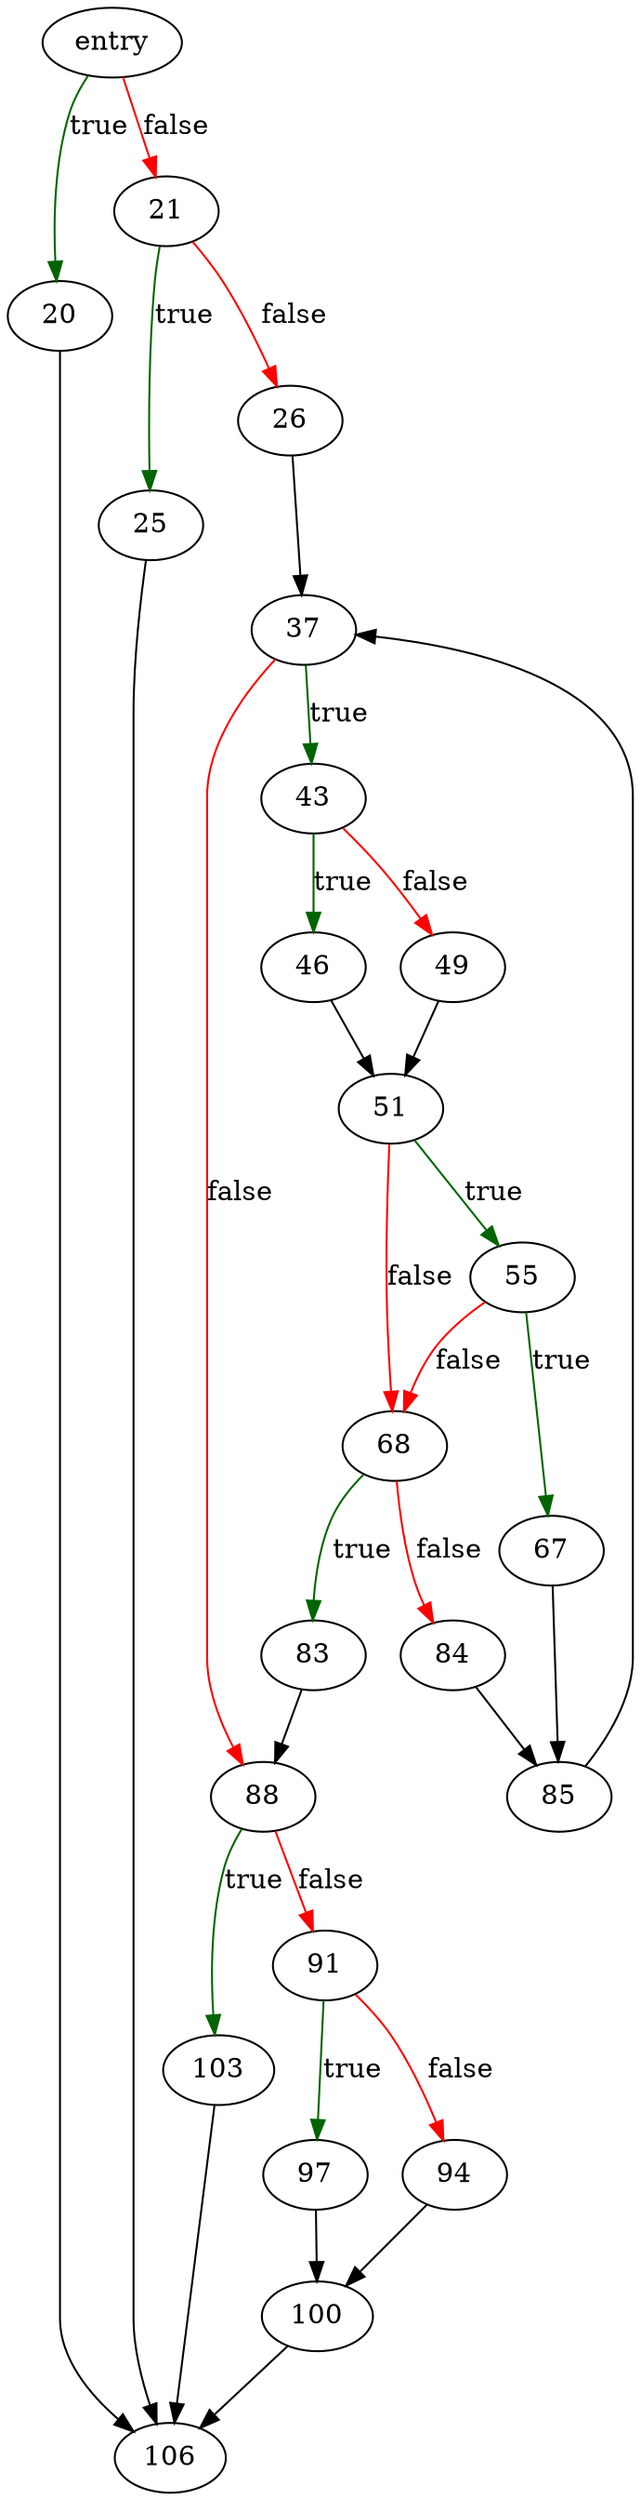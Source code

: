 digraph "sqlite3DropTrigger" {
	// Node definitions.
	3 [label=entry];
	20;
	21;
	25;
	26;
	37;
	43;
	46;
	49;
	51;
	55;
	67;
	68;
	83;
	84;
	85;
	88;
	91;
	94;
	97;
	100;
	103;
	106;

	// Edge definitions.
	3 -> 20 [
		color=darkgreen
		label=true
	];
	3 -> 21 [
		color=red
		label=false
	];
	20 -> 106;
	21 -> 25 [
		color=darkgreen
		label=true
	];
	21 -> 26 [
		color=red
		label=false
	];
	25 -> 106;
	26 -> 37;
	37 -> 43 [
		color=darkgreen
		label=true
	];
	37 -> 88 [
		color=red
		label=false
	];
	43 -> 46 [
		color=darkgreen
		label=true
	];
	43 -> 49 [
		color=red
		label=false
	];
	46 -> 51;
	49 -> 51;
	51 -> 55 [
		color=darkgreen
		label=true
	];
	51 -> 68 [
		color=red
		label=false
	];
	55 -> 67 [
		color=darkgreen
		label=true
	];
	55 -> 68 [
		color=red
		label=false
	];
	67 -> 85;
	68 -> 83 [
		color=darkgreen
		label=true
	];
	68 -> 84 [
		color=red
		label=false
	];
	83 -> 88;
	84 -> 85;
	85 -> 37;
	88 -> 91 [
		color=red
		label=false
	];
	88 -> 103 [
		color=darkgreen
		label=true
	];
	91 -> 94 [
		color=red
		label=false
	];
	91 -> 97 [
		color=darkgreen
		label=true
	];
	94 -> 100;
	97 -> 100;
	100 -> 106;
	103 -> 106;
}